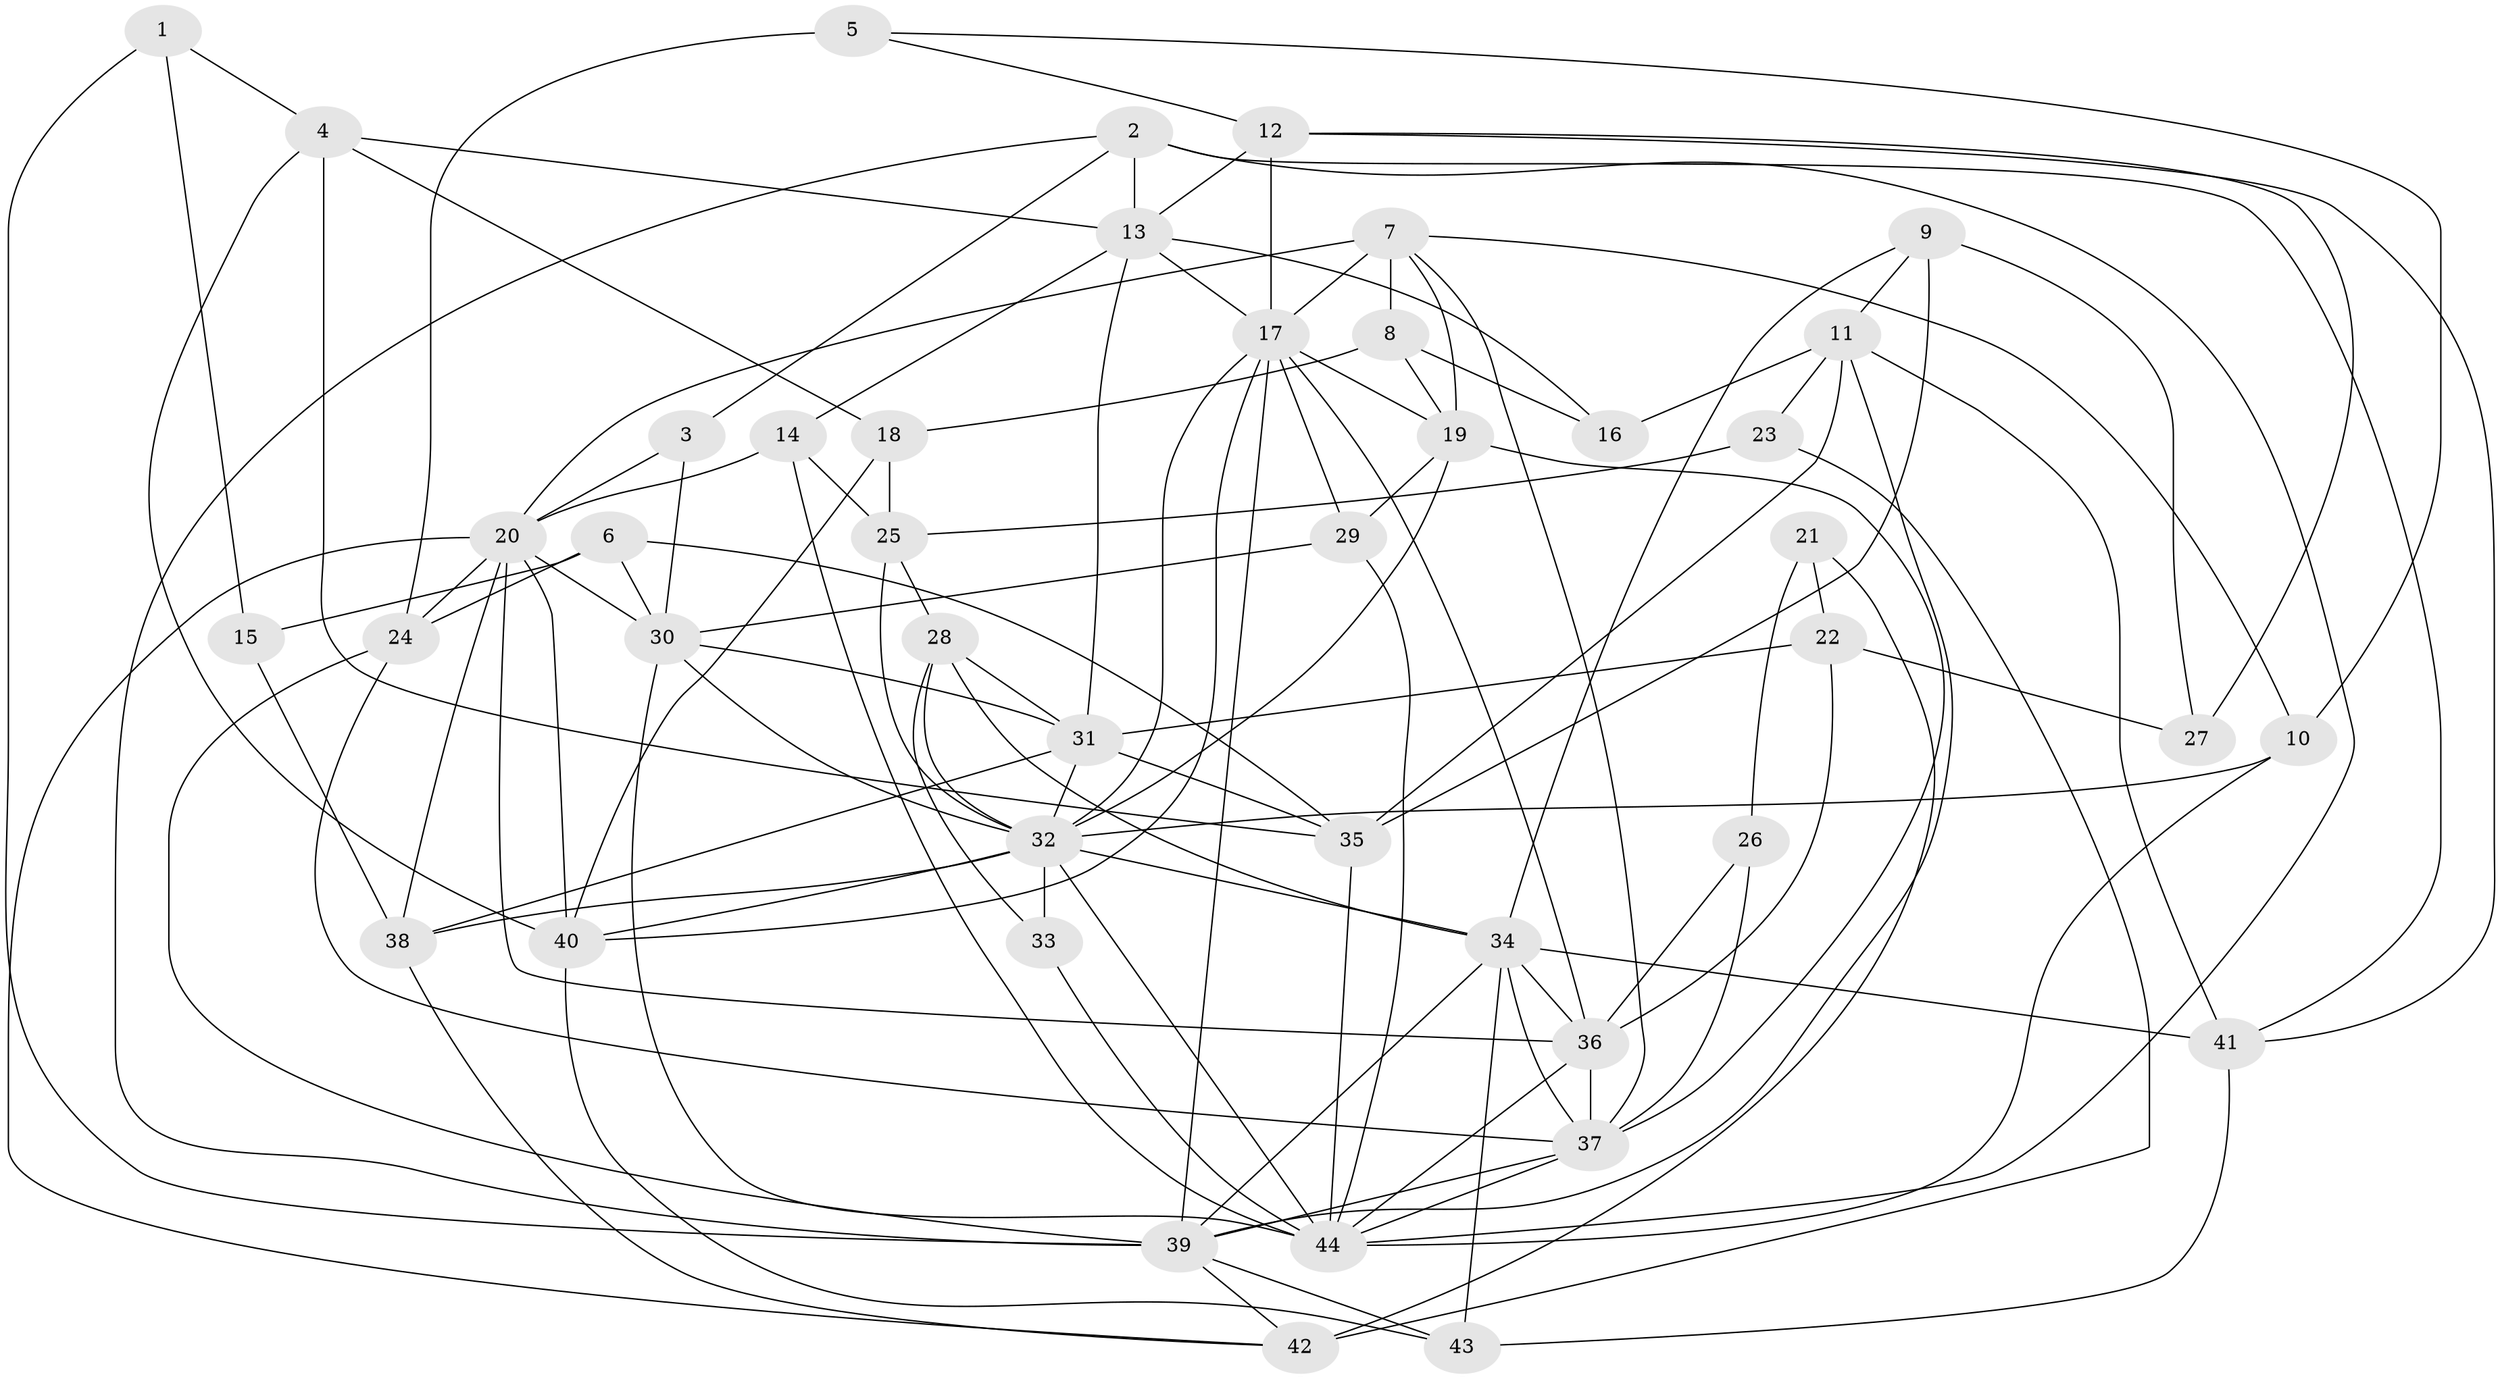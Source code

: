 // original degree distribution, {5: 0.22727272727272727, 4: 0.32954545454545453, 3: 0.20454545454545456, 2: 0.13636363636363635, 7: 0.011363636363636364, 6: 0.07954545454545454, 9: 0.011363636363636364}
// Generated by graph-tools (version 1.1) at 2025/37/03/04/25 23:37:01]
// undirected, 44 vertices, 117 edges
graph export_dot {
  node [color=gray90,style=filled];
  1;
  2;
  3;
  4;
  5;
  6;
  7;
  8;
  9;
  10;
  11;
  12;
  13;
  14;
  15;
  16;
  17;
  18;
  19;
  20;
  21;
  22;
  23;
  24;
  25;
  26;
  27;
  28;
  29;
  30;
  31;
  32;
  33;
  34;
  35;
  36;
  37;
  38;
  39;
  40;
  41;
  42;
  43;
  44;
  1 -- 4 [weight=1.0];
  1 -- 15 [weight=1.0];
  1 -- 39 [weight=1.0];
  2 -- 3 [weight=1.0];
  2 -- 13 [weight=2.0];
  2 -- 39 [weight=1.0];
  2 -- 41 [weight=1.0];
  2 -- 44 [weight=1.0];
  3 -- 20 [weight=1.0];
  3 -- 30 [weight=2.0];
  4 -- 13 [weight=1.0];
  4 -- 18 [weight=1.0];
  4 -- 35 [weight=1.0];
  4 -- 40 [weight=1.0];
  5 -- 10 [weight=1.0];
  5 -- 12 [weight=1.0];
  5 -- 24 [weight=2.0];
  6 -- 15 [weight=1.0];
  6 -- 24 [weight=1.0];
  6 -- 30 [weight=1.0];
  6 -- 35 [weight=1.0];
  7 -- 8 [weight=2.0];
  7 -- 10 [weight=1.0];
  7 -- 17 [weight=1.0];
  7 -- 19 [weight=1.0];
  7 -- 20 [weight=1.0];
  7 -- 37 [weight=1.0];
  8 -- 16 [weight=1.0];
  8 -- 18 [weight=1.0];
  8 -- 19 [weight=1.0];
  9 -- 11 [weight=1.0];
  9 -- 27 [weight=1.0];
  9 -- 34 [weight=1.0];
  9 -- 35 [weight=1.0];
  10 -- 32 [weight=1.0];
  10 -- 44 [weight=1.0];
  11 -- 16 [weight=1.0];
  11 -- 23 [weight=2.0];
  11 -- 35 [weight=1.0];
  11 -- 39 [weight=1.0];
  11 -- 41 [weight=1.0];
  12 -- 13 [weight=1.0];
  12 -- 17 [weight=1.0];
  12 -- 27 [weight=1.0];
  12 -- 41 [weight=1.0];
  13 -- 14 [weight=1.0];
  13 -- 16 [weight=1.0];
  13 -- 17 [weight=1.0];
  13 -- 31 [weight=1.0];
  14 -- 20 [weight=1.0];
  14 -- 25 [weight=1.0];
  14 -- 44 [weight=1.0];
  15 -- 38 [weight=1.0];
  17 -- 19 [weight=1.0];
  17 -- 29 [weight=1.0];
  17 -- 32 [weight=1.0];
  17 -- 36 [weight=1.0];
  17 -- 39 [weight=1.0];
  17 -- 40 [weight=2.0];
  18 -- 25 [weight=1.0];
  18 -- 40 [weight=1.0];
  19 -- 29 [weight=1.0];
  19 -- 32 [weight=1.0];
  19 -- 37 [weight=1.0];
  20 -- 24 [weight=1.0];
  20 -- 30 [weight=1.0];
  20 -- 36 [weight=1.0];
  20 -- 38 [weight=1.0];
  20 -- 40 [weight=1.0];
  20 -- 42 [weight=1.0];
  21 -- 22 [weight=1.0];
  21 -- 26 [weight=2.0];
  21 -- 42 [weight=1.0];
  22 -- 27 [weight=1.0];
  22 -- 31 [weight=1.0];
  22 -- 36 [weight=2.0];
  23 -- 25 [weight=1.0];
  23 -- 42 [weight=2.0];
  24 -- 37 [weight=1.0];
  24 -- 39 [weight=1.0];
  25 -- 28 [weight=1.0];
  25 -- 32 [weight=1.0];
  26 -- 36 [weight=1.0];
  26 -- 37 [weight=1.0];
  28 -- 31 [weight=2.0];
  28 -- 32 [weight=1.0];
  28 -- 33 [weight=1.0];
  28 -- 34 [weight=1.0];
  29 -- 30 [weight=1.0];
  29 -- 44 [weight=1.0];
  30 -- 31 [weight=1.0];
  30 -- 32 [weight=1.0];
  30 -- 44 [weight=1.0];
  31 -- 32 [weight=1.0];
  31 -- 35 [weight=1.0];
  31 -- 38 [weight=1.0];
  32 -- 33 [weight=1.0];
  32 -- 34 [weight=1.0];
  32 -- 38 [weight=2.0];
  32 -- 40 [weight=1.0];
  32 -- 44 [weight=1.0];
  33 -- 44 [weight=1.0];
  34 -- 36 [weight=1.0];
  34 -- 37 [weight=1.0];
  34 -- 39 [weight=1.0];
  34 -- 41 [weight=1.0];
  34 -- 43 [weight=1.0];
  35 -- 44 [weight=1.0];
  36 -- 37 [weight=1.0];
  36 -- 44 [weight=1.0];
  37 -- 39 [weight=1.0];
  37 -- 44 [weight=1.0];
  38 -- 42 [weight=1.0];
  39 -- 42 [weight=1.0];
  39 -- 43 [weight=1.0];
  40 -- 43 [weight=1.0];
  41 -- 43 [weight=1.0];
}
